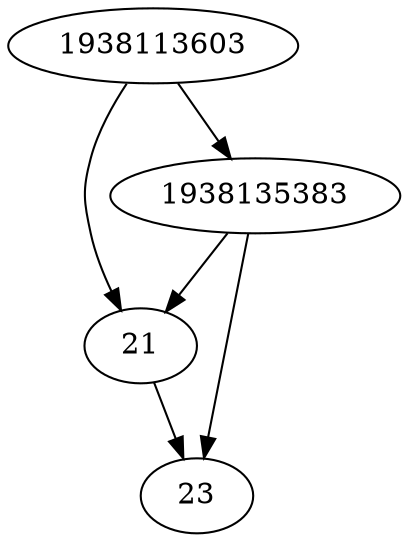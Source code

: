 strict digraph  {
1938113603;
21;
1938135383;
23;
1938113603 -> 21;
1938113603 -> 1938135383;
21 -> 23;
1938135383 -> 21;
1938135383 -> 23;
}
